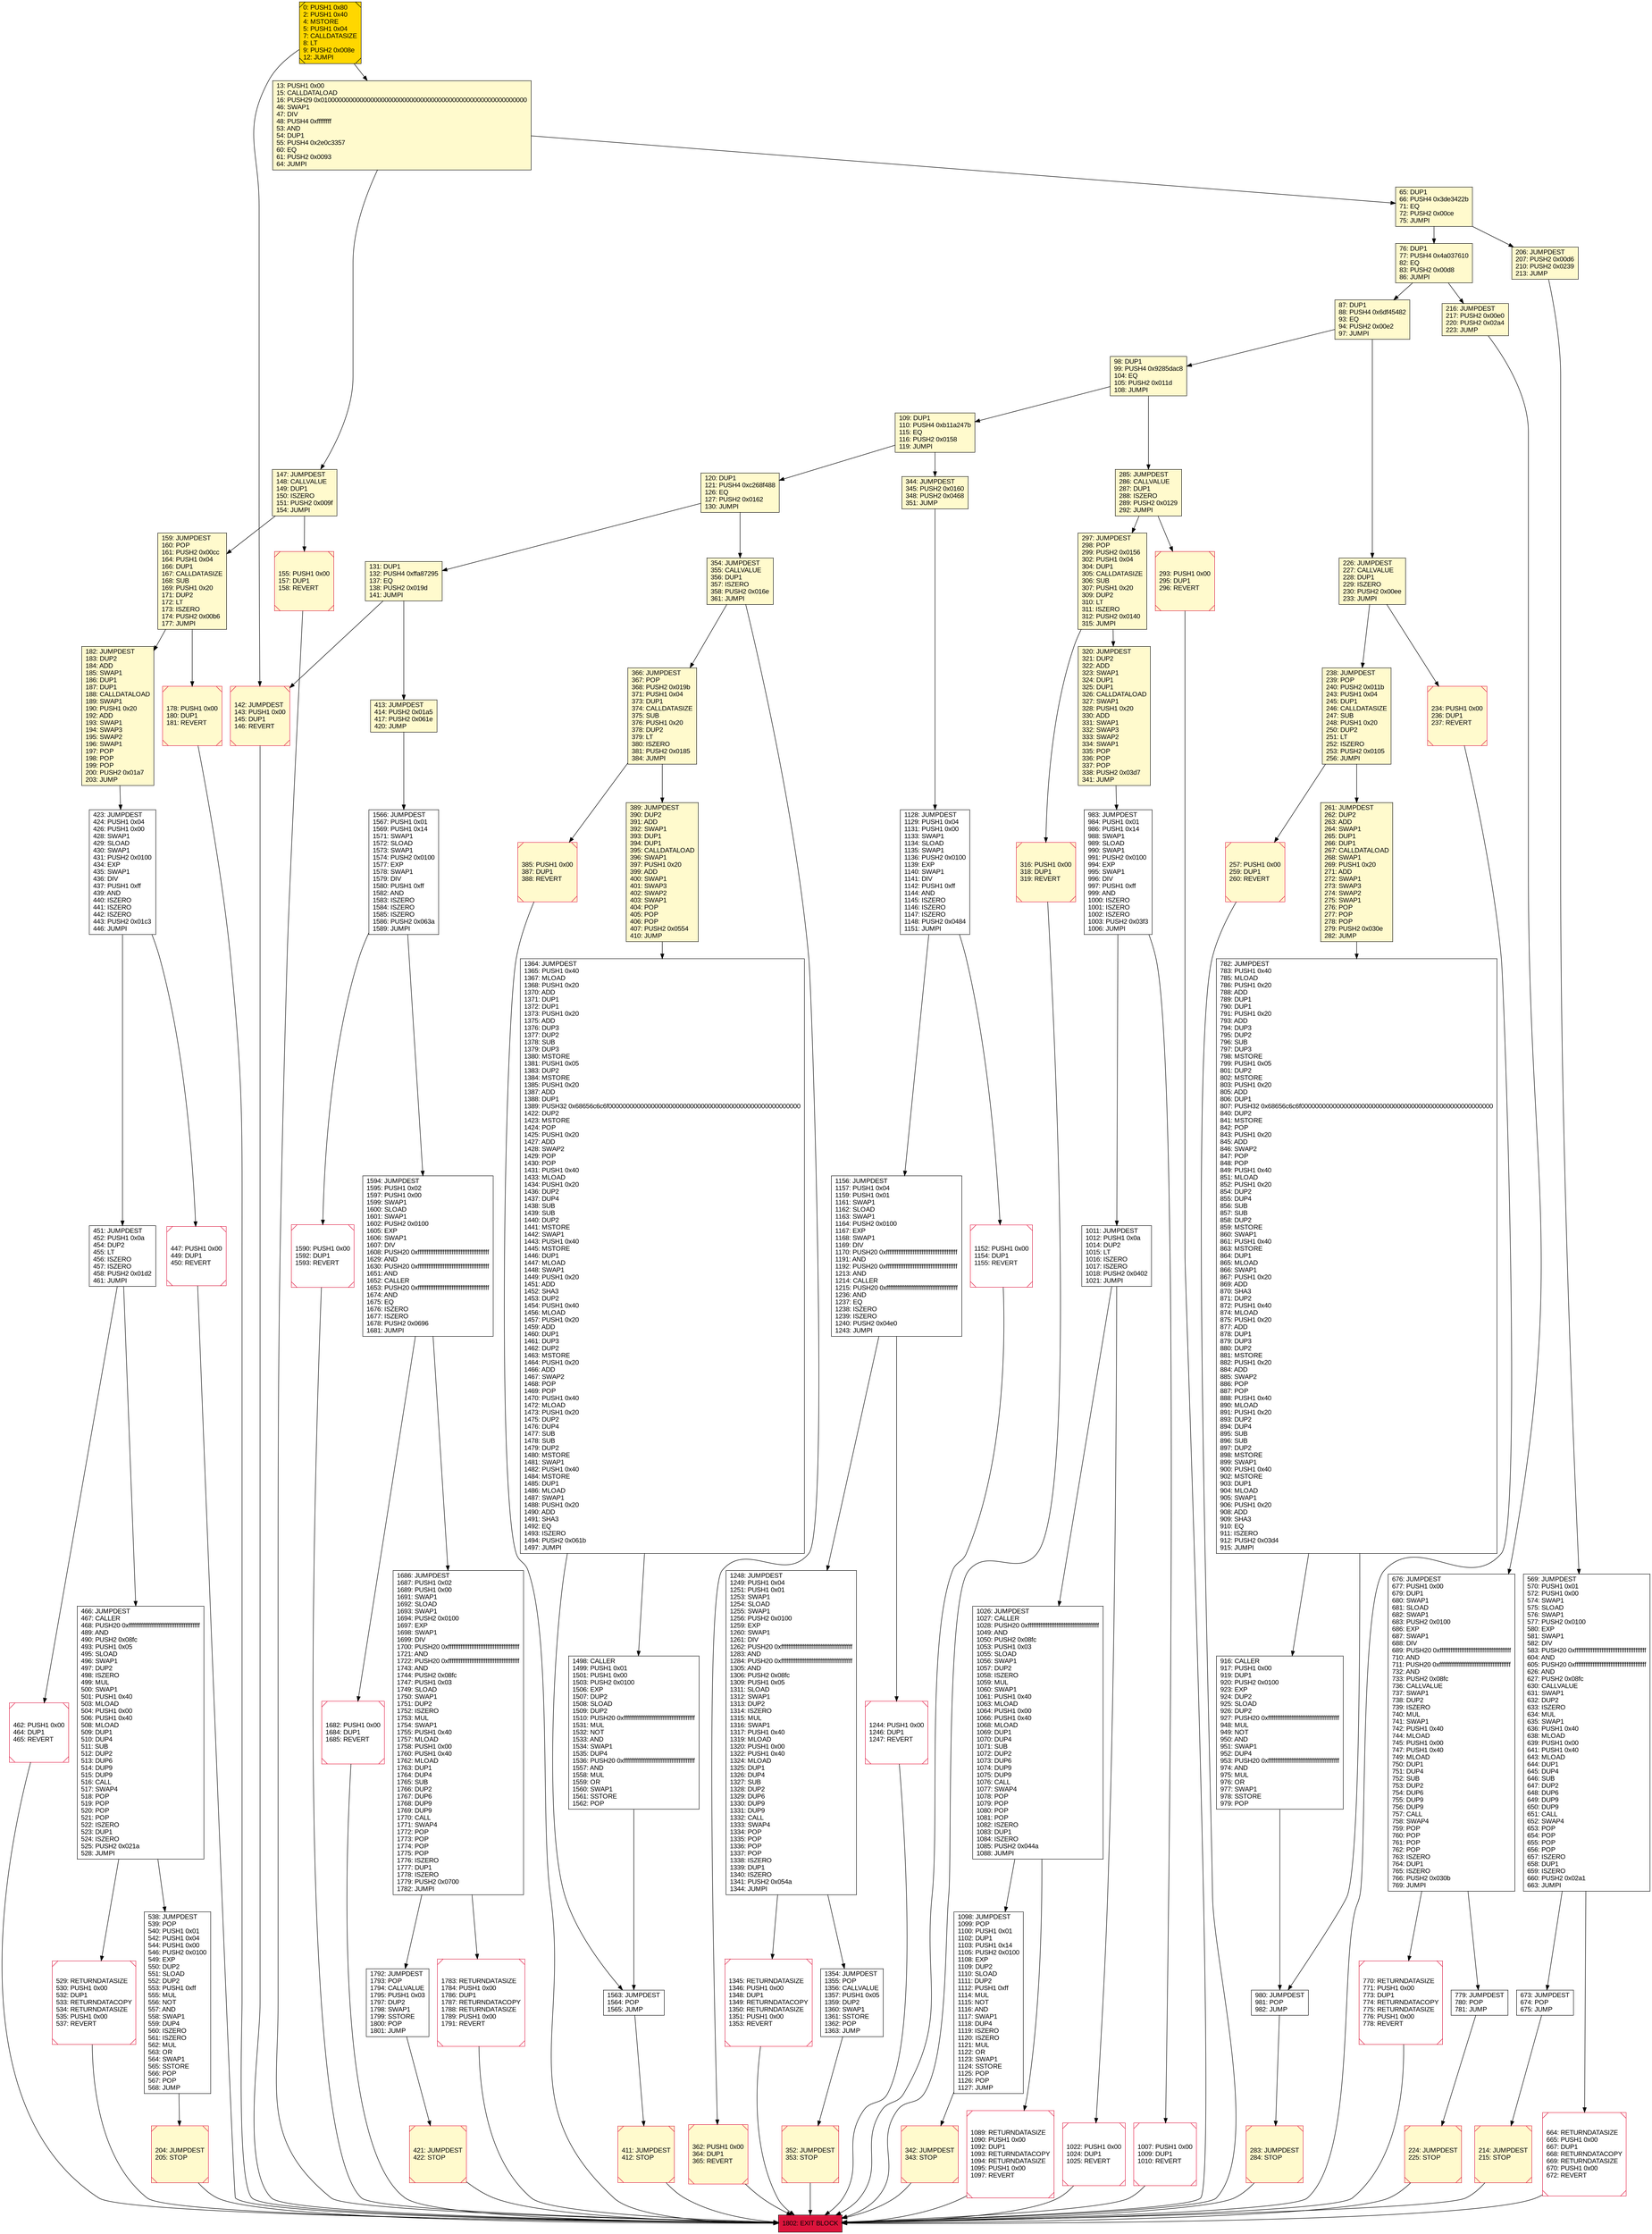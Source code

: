 digraph G {
bgcolor=transparent rankdir=UD;
node [shape=box style=filled color=black fillcolor=white fontname=arial fontcolor=black];
1364 [label="1364: JUMPDEST\l1365: PUSH1 0x40\l1367: MLOAD\l1368: PUSH1 0x20\l1370: ADD\l1371: DUP1\l1372: DUP1\l1373: PUSH1 0x20\l1375: ADD\l1376: DUP3\l1377: DUP2\l1378: SUB\l1379: DUP3\l1380: MSTORE\l1381: PUSH1 0x05\l1383: DUP2\l1384: MSTORE\l1385: PUSH1 0x20\l1387: ADD\l1388: DUP1\l1389: PUSH32 0x68656c6c6f000000000000000000000000000000000000000000000000000000\l1422: DUP2\l1423: MSTORE\l1424: POP\l1425: PUSH1 0x20\l1427: ADD\l1428: SWAP2\l1429: POP\l1430: POP\l1431: PUSH1 0x40\l1433: MLOAD\l1434: PUSH1 0x20\l1436: DUP2\l1437: DUP4\l1438: SUB\l1439: SUB\l1440: DUP2\l1441: MSTORE\l1442: SWAP1\l1443: PUSH1 0x40\l1445: MSTORE\l1446: DUP1\l1447: MLOAD\l1448: SWAP1\l1449: PUSH1 0x20\l1451: ADD\l1452: SHA3\l1453: DUP2\l1454: PUSH1 0x40\l1456: MLOAD\l1457: PUSH1 0x20\l1459: ADD\l1460: DUP1\l1461: DUP3\l1462: DUP2\l1463: MSTORE\l1464: PUSH1 0x20\l1466: ADD\l1467: SWAP2\l1468: POP\l1469: POP\l1470: PUSH1 0x40\l1472: MLOAD\l1473: PUSH1 0x20\l1475: DUP2\l1476: DUP4\l1477: SUB\l1478: SUB\l1479: DUP2\l1480: MSTORE\l1481: SWAP1\l1482: PUSH1 0x40\l1484: MSTORE\l1485: DUP1\l1486: MLOAD\l1487: SWAP1\l1488: PUSH1 0x20\l1490: ADD\l1491: SHA3\l1492: EQ\l1493: ISZERO\l1494: PUSH2 0x061b\l1497: JUMPI\l" ];
664 [label="664: RETURNDATASIZE\l665: PUSH1 0x00\l667: DUP1\l668: RETURNDATACOPY\l669: RETURNDATASIZE\l670: PUSH1 0x00\l672: REVERT\l" shape=Msquare color=crimson ];
76 [label="76: DUP1\l77: PUSH4 0x4a037610\l82: EQ\l83: PUSH2 0x00d8\l86: JUMPI\l" fillcolor=lemonchiffon ];
87 [label="87: DUP1\l88: PUSH4 0x6df45482\l93: EQ\l94: PUSH2 0x00e2\l97: JUMPI\l" fillcolor=lemonchiffon ];
159 [label="159: JUMPDEST\l160: POP\l161: PUSH2 0x00cc\l164: PUSH1 0x04\l166: DUP1\l167: CALLDATASIZE\l168: SUB\l169: PUSH1 0x20\l171: DUP2\l172: LT\l173: ISZERO\l174: PUSH2 0x00b6\l177: JUMPI\l" fillcolor=lemonchiffon ];
293 [label="293: PUSH1 0x00\l295: DUP1\l296: REVERT\l" fillcolor=lemonchiffon shape=Msquare color=crimson ];
673 [label="673: JUMPDEST\l674: POP\l675: JUMP\l" ];
147 [label="147: JUMPDEST\l148: CALLVALUE\l149: DUP1\l150: ISZERO\l151: PUSH2 0x009f\l154: JUMPI\l" fillcolor=lemonchiffon ];
285 [label="285: JUMPDEST\l286: CALLVALUE\l287: DUP1\l288: ISZERO\l289: PUSH2 0x0129\l292: JUMPI\l" fillcolor=lemonchiffon ];
1802 [label="1802: EXIT BLOCK\l" fillcolor=crimson ];
529 [label="529: RETURNDATASIZE\l530: PUSH1 0x00\l532: DUP1\l533: RETURNDATACOPY\l534: RETURNDATASIZE\l535: PUSH1 0x00\l537: REVERT\l" shape=Msquare color=crimson ];
142 [label="142: JUMPDEST\l143: PUSH1 0x00\l145: DUP1\l146: REVERT\l" fillcolor=lemonchiffon shape=Msquare color=crimson ];
423 [label="423: JUMPDEST\l424: PUSH1 0x04\l426: PUSH1 0x00\l428: SWAP1\l429: SLOAD\l430: SWAP1\l431: PUSH2 0x0100\l434: EXP\l435: SWAP1\l436: DIV\l437: PUSH1 0xff\l439: AND\l440: ISZERO\l441: ISZERO\l442: ISZERO\l443: PUSH2 0x01c3\l446: JUMPI\l" ];
354 [label="354: JUMPDEST\l355: CALLVALUE\l356: DUP1\l357: ISZERO\l358: PUSH2 0x016e\l361: JUMPI\l" fillcolor=lemonchiffon ];
283 [label="283: JUMPDEST\l284: STOP\l" fillcolor=lemonchiffon shape=Msquare color=crimson ];
411 [label="411: JUMPDEST\l412: STOP\l" fillcolor=lemonchiffon shape=Msquare color=crimson ];
1566 [label="1566: JUMPDEST\l1567: PUSH1 0x01\l1569: PUSH1 0x14\l1571: SWAP1\l1572: SLOAD\l1573: SWAP1\l1574: PUSH2 0x0100\l1577: EXP\l1578: SWAP1\l1579: DIV\l1580: PUSH1 0xff\l1582: AND\l1583: ISZERO\l1584: ISZERO\l1585: ISZERO\l1586: PUSH2 0x063a\l1589: JUMPI\l" ];
65 [label="65: DUP1\l66: PUSH4 0x3de3422b\l71: EQ\l72: PUSH2 0x00ce\l75: JUMPI\l" fillcolor=lemonchiffon ];
261 [label="261: JUMPDEST\l262: DUP2\l263: ADD\l264: SWAP1\l265: DUP1\l266: DUP1\l267: CALLDATALOAD\l268: SWAP1\l269: PUSH1 0x20\l271: ADD\l272: SWAP1\l273: SWAP3\l274: SWAP2\l275: SWAP1\l276: POP\l277: POP\l278: POP\l279: PUSH2 0x030e\l282: JUMP\l" fillcolor=lemonchiffon ];
178 [label="178: PUSH1 0x00\l180: DUP1\l181: REVERT\l" fillcolor=lemonchiffon shape=Msquare color=crimson ];
1590 [label="1590: PUSH1 0x00\l1592: DUP1\l1593: REVERT\l" shape=Msquare color=crimson ];
1686 [label="1686: JUMPDEST\l1687: PUSH1 0x02\l1689: PUSH1 0x00\l1691: SWAP1\l1692: SLOAD\l1693: SWAP1\l1694: PUSH2 0x0100\l1697: EXP\l1698: SWAP1\l1699: DIV\l1700: PUSH20 0xffffffffffffffffffffffffffffffffffffffff\l1721: AND\l1722: PUSH20 0xffffffffffffffffffffffffffffffffffffffff\l1743: AND\l1744: PUSH2 0x08fc\l1747: PUSH1 0x03\l1749: SLOAD\l1750: SWAP1\l1751: DUP2\l1752: ISZERO\l1753: MUL\l1754: SWAP1\l1755: PUSH1 0x40\l1757: MLOAD\l1758: PUSH1 0x00\l1760: PUSH1 0x40\l1762: MLOAD\l1763: DUP1\l1764: DUP4\l1765: SUB\l1766: DUP2\l1767: DUP6\l1768: DUP9\l1769: DUP9\l1770: CALL\l1771: SWAP4\l1772: POP\l1773: POP\l1774: POP\l1775: POP\l1776: ISZERO\l1777: DUP1\l1778: ISZERO\l1779: PUSH2 0x0700\l1782: JUMPI\l" ];
344 [label="344: JUMPDEST\l345: PUSH2 0x0160\l348: PUSH2 0x0468\l351: JUMP\l" fillcolor=lemonchiffon ];
770 [label="770: RETURNDATASIZE\l771: PUSH1 0x00\l773: DUP1\l774: RETURNDATACOPY\l775: RETURNDATASIZE\l776: PUSH1 0x00\l778: REVERT\l" shape=Msquare color=crimson ];
916 [label="916: CALLER\l917: PUSH1 0x00\l919: DUP1\l920: PUSH2 0x0100\l923: EXP\l924: DUP2\l925: SLOAD\l926: DUP2\l927: PUSH20 0xffffffffffffffffffffffffffffffffffffffff\l948: MUL\l949: NOT\l950: AND\l951: SWAP1\l952: DUP4\l953: PUSH20 0xffffffffffffffffffffffffffffffffffffffff\l974: AND\l975: MUL\l976: OR\l977: SWAP1\l978: SSTORE\l979: POP\l" ];
316 [label="316: PUSH1 0x00\l318: DUP1\l319: REVERT\l" fillcolor=lemonchiffon shape=Msquare color=crimson ];
447 [label="447: PUSH1 0x00\l449: DUP1\l450: REVERT\l" shape=Msquare color=crimson ];
257 [label="257: PUSH1 0x00\l259: DUP1\l260: REVERT\l" fillcolor=lemonchiffon shape=Msquare color=crimson ];
385 [label="385: PUSH1 0x00\l387: DUP1\l388: REVERT\l" fillcolor=lemonchiffon shape=Msquare color=crimson ];
1152 [label="1152: PUSH1 0x00\l1154: DUP1\l1155: REVERT\l" shape=Msquare color=crimson ];
109 [label="109: DUP1\l110: PUSH4 0xb11a247b\l115: EQ\l116: PUSH2 0x0158\l119: JUMPI\l" fillcolor=lemonchiffon ];
216 [label="216: JUMPDEST\l217: PUSH2 0x00e0\l220: PUSH2 0x02a4\l223: JUMP\l" fillcolor=lemonchiffon ];
297 [label="297: JUMPDEST\l298: POP\l299: PUSH2 0x0156\l302: PUSH1 0x04\l304: DUP1\l305: CALLDATASIZE\l306: SUB\l307: PUSH1 0x20\l309: DUP2\l310: LT\l311: ISZERO\l312: PUSH2 0x0140\l315: JUMPI\l" fillcolor=lemonchiffon ];
538 [label="538: JUMPDEST\l539: POP\l540: PUSH1 0x01\l542: PUSH1 0x04\l544: PUSH1 0x00\l546: PUSH2 0x0100\l549: EXP\l550: DUP2\l551: SLOAD\l552: DUP2\l553: PUSH1 0xff\l555: MUL\l556: NOT\l557: AND\l558: SWAP1\l559: DUP4\l560: ISZERO\l561: ISZERO\l562: MUL\l563: OR\l564: SWAP1\l565: SSTORE\l566: POP\l567: POP\l568: JUMP\l" ];
1354 [label="1354: JUMPDEST\l1355: POP\l1356: CALLVALUE\l1357: PUSH1 0x05\l1359: DUP2\l1360: SWAP1\l1361: SSTORE\l1362: POP\l1363: JUMP\l" ];
1594 [label="1594: JUMPDEST\l1595: PUSH1 0x02\l1597: PUSH1 0x00\l1599: SWAP1\l1600: SLOAD\l1601: SWAP1\l1602: PUSH2 0x0100\l1605: EXP\l1606: SWAP1\l1607: DIV\l1608: PUSH20 0xffffffffffffffffffffffffffffffffffffffff\l1629: AND\l1630: PUSH20 0xffffffffffffffffffffffffffffffffffffffff\l1651: AND\l1652: CALLER\l1653: PUSH20 0xffffffffffffffffffffffffffffffffffffffff\l1674: AND\l1675: EQ\l1676: ISZERO\l1677: ISZERO\l1678: PUSH2 0x0696\l1681: JUMPI\l" ];
779 [label="779: JUMPDEST\l780: POP\l781: JUMP\l" ];
421 [label="421: JUMPDEST\l422: STOP\l" fillcolor=lemonchiffon shape=Msquare color=crimson ];
1682 [label="1682: PUSH1 0x00\l1684: DUP1\l1685: REVERT\l" shape=Msquare color=crimson ];
983 [label="983: JUMPDEST\l984: PUSH1 0x01\l986: PUSH1 0x14\l988: SWAP1\l989: SLOAD\l990: SWAP1\l991: PUSH2 0x0100\l994: EXP\l995: SWAP1\l996: DIV\l997: PUSH1 0xff\l999: AND\l1000: ISZERO\l1001: ISZERO\l1002: ISZERO\l1003: PUSH2 0x03f3\l1006: JUMPI\l" ];
1098 [label="1098: JUMPDEST\l1099: POP\l1100: PUSH1 0x01\l1102: DUP1\l1103: PUSH1 0x14\l1105: PUSH2 0x0100\l1108: EXP\l1109: DUP2\l1110: SLOAD\l1111: DUP2\l1112: PUSH1 0xff\l1114: MUL\l1115: NOT\l1116: AND\l1117: SWAP1\l1118: DUP4\l1119: ISZERO\l1120: ISZERO\l1121: MUL\l1122: OR\l1123: SWAP1\l1124: SSTORE\l1125: POP\l1126: POP\l1127: JUMP\l" ];
155 [label="155: PUSH1 0x00\l157: DUP1\l158: REVERT\l" fillcolor=lemonchiffon shape=Msquare color=crimson ];
1248 [label="1248: JUMPDEST\l1249: PUSH1 0x04\l1251: PUSH1 0x01\l1253: SWAP1\l1254: SLOAD\l1255: SWAP1\l1256: PUSH2 0x0100\l1259: EXP\l1260: SWAP1\l1261: DIV\l1262: PUSH20 0xffffffffffffffffffffffffffffffffffffffff\l1283: AND\l1284: PUSH20 0xffffffffffffffffffffffffffffffffffffffff\l1305: AND\l1306: PUSH2 0x08fc\l1309: PUSH1 0x05\l1311: SLOAD\l1312: SWAP1\l1313: DUP2\l1314: ISZERO\l1315: MUL\l1316: SWAP1\l1317: PUSH1 0x40\l1319: MLOAD\l1320: PUSH1 0x00\l1322: PUSH1 0x40\l1324: MLOAD\l1325: DUP1\l1326: DUP4\l1327: SUB\l1328: DUP2\l1329: DUP6\l1330: DUP9\l1331: DUP9\l1332: CALL\l1333: SWAP4\l1334: POP\l1335: POP\l1336: POP\l1337: POP\l1338: ISZERO\l1339: DUP1\l1340: ISZERO\l1341: PUSH2 0x054a\l1344: JUMPI\l" ];
182 [label="182: JUMPDEST\l183: DUP2\l184: ADD\l185: SWAP1\l186: DUP1\l187: DUP1\l188: CALLDATALOAD\l189: SWAP1\l190: PUSH1 0x20\l192: ADD\l193: SWAP1\l194: SWAP3\l195: SWAP2\l196: SWAP1\l197: POP\l198: POP\l199: POP\l200: PUSH2 0x01a7\l203: JUMP\l" fillcolor=lemonchiffon ];
1563 [label="1563: JUMPDEST\l1564: POP\l1565: JUMP\l" ];
1792 [label="1792: JUMPDEST\l1793: POP\l1794: CALLVALUE\l1795: PUSH1 0x03\l1797: DUP2\l1798: SWAP1\l1799: SSTORE\l1800: POP\l1801: JUMP\l" ];
413 [label="413: JUMPDEST\l414: PUSH2 0x01a5\l417: PUSH2 0x061e\l420: JUMP\l" fillcolor=lemonchiffon ];
214 [label="214: JUMPDEST\l215: STOP\l" fillcolor=lemonchiffon shape=Msquare color=crimson ];
676 [label="676: JUMPDEST\l677: PUSH1 0x00\l679: DUP1\l680: SWAP1\l681: SLOAD\l682: SWAP1\l683: PUSH2 0x0100\l686: EXP\l687: SWAP1\l688: DIV\l689: PUSH20 0xffffffffffffffffffffffffffffffffffffffff\l710: AND\l711: PUSH20 0xffffffffffffffffffffffffffffffffffffffff\l732: AND\l733: PUSH2 0x08fc\l736: CALLVALUE\l737: SWAP1\l738: DUP2\l739: ISZERO\l740: MUL\l741: SWAP1\l742: PUSH1 0x40\l744: MLOAD\l745: PUSH1 0x00\l747: PUSH1 0x40\l749: MLOAD\l750: DUP1\l751: DUP4\l752: SUB\l753: DUP2\l754: DUP6\l755: DUP9\l756: DUP9\l757: CALL\l758: SWAP4\l759: POP\l760: POP\l761: POP\l762: POP\l763: ISZERO\l764: DUP1\l765: ISZERO\l766: PUSH2 0x030b\l769: JUMPI\l" ];
342 [label="342: JUMPDEST\l343: STOP\l" fillcolor=lemonchiffon shape=Msquare color=crimson ];
320 [label="320: JUMPDEST\l321: DUP2\l322: ADD\l323: SWAP1\l324: DUP1\l325: DUP1\l326: CALLDATALOAD\l327: SWAP1\l328: PUSH1 0x20\l330: ADD\l331: SWAP1\l332: SWAP3\l333: SWAP2\l334: SWAP1\l335: POP\l336: POP\l337: POP\l338: PUSH2 0x03d7\l341: JUMP\l" fillcolor=lemonchiffon ];
1128 [label="1128: JUMPDEST\l1129: PUSH1 0x04\l1131: PUSH1 0x00\l1133: SWAP1\l1134: SLOAD\l1135: SWAP1\l1136: PUSH2 0x0100\l1139: EXP\l1140: SWAP1\l1141: DIV\l1142: PUSH1 0xff\l1144: AND\l1145: ISZERO\l1146: ISZERO\l1147: ISZERO\l1148: PUSH2 0x0484\l1151: JUMPI\l" ];
466 [label="466: JUMPDEST\l467: CALLER\l468: PUSH20 0xffffffffffffffffffffffffffffffffffffffff\l489: AND\l490: PUSH2 0x08fc\l493: PUSH1 0x05\l495: SLOAD\l496: SWAP1\l497: DUP2\l498: ISZERO\l499: MUL\l500: SWAP1\l501: PUSH1 0x40\l503: MLOAD\l504: PUSH1 0x00\l506: PUSH1 0x40\l508: MLOAD\l509: DUP1\l510: DUP4\l511: SUB\l512: DUP2\l513: DUP6\l514: DUP9\l515: DUP9\l516: CALL\l517: SWAP4\l518: POP\l519: POP\l520: POP\l521: POP\l522: ISZERO\l523: DUP1\l524: ISZERO\l525: PUSH2 0x021a\l528: JUMPI\l" ];
234 [label="234: PUSH1 0x00\l236: DUP1\l237: REVERT\l" fillcolor=lemonchiffon shape=Msquare color=crimson ];
362 [label="362: PUSH1 0x00\l364: DUP1\l365: REVERT\l" fillcolor=lemonchiffon shape=Msquare color=crimson ];
1007 [label="1007: PUSH1 0x00\l1009: DUP1\l1010: REVERT\l" shape=Msquare color=crimson ];
98 [label="98: DUP1\l99: PUSH4 0x9285dac8\l104: EQ\l105: PUSH2 0x011d\l108: JUMPI\l" fillcolor=lemonchiffon ];
1156 [label="1156: JUMPDEST\l1157: PUSH1 0x04\l1159: PUSH1 0x01\l1161: SWAP1\l1162: SLOAD\l1163: SWAP1\l1164: PUSH2 0x0100\l1167: EXP\l1168: SWAP1\l1169: DIV\l1170: PUSH20 0xffffffffffffffffffffffffffffffffffffffff\l1191: AND\l1192: PUSH20 0xffffffffffffffffffffffffffffffffffffffff\l1213: AND\l1214: CALLER\l1215: PUSH20 0xffffffffffffffffffffffffffffffffffffffff\l1236: AND\l1237: EQ\l1238: ISZERO\l1239: ISZERO\l1240: PUSH2 0x04e0\l1243: JUMPI\l" ];
204 [label="204: JUMPDEST\l205: STOP\l" fillcolor=lemonchiffon shape=Msquare color=crimson ];
389 [label="389: JUMPDEST\l390: DUP2\l391: ADD\l392: SWAP1\l393: DUP1\l394: DUP1\l395: CALLDATALOAD\l396: SWAP1\l397: PUSH1 0x20\l399: ADD\l400: SWAP1\l401: SWAP3\l402: SWAP2\l403: SWAP1\l404: POP\l405: POP\l406: POP\l407: PUSH2 0x0554\l410: JUMP\l" fillcolor=lemonchiffon ];
1089 [label="1089: RETURNDATASIZE\l1090: PUSH1 0x00\l1092: DUP1\l1093: RETURNDATACOPY\l1094: RETURNDATASIZE\l1095: PUSH1 0x00\l1097: REVERT\l" shape=Msquare color=crimson ];
1345 [label="1345: RETURNDATASIZE\l1346: PUSH1 0x00\l1348: DUP1\l1349: RETURNDATACOPY\l1350: RETURNDATASIZE\l1351: PUSH1 0x00\l1353: REVERT\l" shape=Msquare color=crimson ];
131 [label="131: DUP1\l132: PUSH4 0xffa87295\l137: EQ\l138: PUSH2 0x019d\l141: JUMPI\l" fillcolor=lemonchiffon ];
1498 [label="1498: CALLER\l1499: PUSH1 0x01\l1501: PUSH1 0x00\l1503: PUSH2 0x0100\l1506: EXP\l1507: DUP2\l1508: SLOAD\l1509: DUP2\l1510: PUSH20 0xffffffffffffffffffffffffffffffffffffffff\l1531: MUL\l1532: NOT\l1533: AND\l1534: SWAP1\l1535: DUP4\l1536: PUSH20 0xffffffffffffffffffffffffffffffffffffffff\l1557: AND\l1558: MUL\l1559: OR\l1560: SWAP1\l1561: SSTORE\l1562: POP\l" ];
1022 [label="1022: PUSH1 0x00\l1024: DUP1\l1025: REVERT\l" shape=Msquare color=crimson ];
206 [label="206: JUMPDEST\l207: PUSH2 0x00d6\l210: PUSH2 0x0239\l213: JUMP\l" fillcolor=lemonchiffon ];
569 [label="569: JUMPDEST\l570: PUSH1 0x01\l572: PUSH1 0x00\l574: SWAP1\l575: SLOAD\l576: SWAP1\l577: PUSH2 0x0100\l580: EXP\l581: SWAP1\l582: DIV\l583: PUSH20 0xffffffffffffffffffffffffffffffffffffffff\l604: AND\l605: PUSH20 0xffffffffffffffffffffffffffffffffffffffff\l626: AND\l627: PUSH2 0x08fc\l630: CALLVALUE\l631: SWAP1\l632: DUP2\l633: ISZERO\l634: MUL\l635: SWAP1\l636: PUSH1 0x40\l638: MLOAD\l639: PUSH1 0x00\l641: PUSH1 0x40\l643: MLOAD\l644: DUP1\l645: DUP4\l646: SUB\l647: DUP2\l648: DUP6\l649: DUP9\l650: DUP9\l651: CALL\l652: SWAP4\l653: POP\l654: POP\l655: POP\l656: POP\l657: ISZERO\l658: DUP1\l659: ISZERO\l660: PUSH2 0x02a1\l663: JUMPI\l" ];
451 [label="451: JUMPDEST\l452: PUSH1 0x0a\l454: DUP2\l455: LT\l456: ISZERO\l457: ISZERO\l458: PUSH2 0x01d2\l461: JUMPI\l" ];
226 [label="226: JUMPDEST\l227: CALLVALUE\l228: DUP1\l229: ISZERO\l230: PUSH2 0x00ee\l233: JUMPI\l" fillcolor=lemonchiffon ];
366 [label="366: JUMPDEST\l367: POP\l368: PUSH2 0x019b\l371: PUSH1 0x04\l373: DUP1\l374: CALLDATASIZE\l375: SUB\l376: PUSH1 0x20\l378: DUP2\l379: LT\l380: ISZERO\l381: PUSH2 0x0185\l384: JUMPI\l" fillcolor=lemonchiffon ];
13 [label="13: PUSH1 0x00\l15: CALLDATALOAD\l16: PUSH29 0x0100000000000000000000000000000000000000000000000000000000\l46: SWAP1\l47: DIV\l48: PUSH4 0xffffffff\l53: AND\l54: DUP1\l55: PUSH4 0x2e0c3357\l60: EQ\l61: PUSH2 0x0093\l64: JUMPI\l" fillcolor=lemonchiffon ];
1026 [label="1026: JUMPDEST\l1027: CALLER\l1028: PUSH20 0xffffffffffffffffffffffffffffffffffffffff\l1049: AND\l1050: PUSH2 0x08fc\l1053: PUSH1 0x03\l1055: SLOAD\l1056: SWAP1\l1057: DUP2\l1058: ISZERO\l1059: MUL\l1060: SWAP1\l1061: PUSH1 0x40\l1063: MLOAD\l1064: PUSH1 0x00\l1066: PUSH1 0x40\l1068: MLOAD\l1069: DUP1\l1070: DUP4\l1071: SUB\l1072: DUP2\l1073: DUP6\l1074: DUP9\l1075: DUP9\l1076: CALL\l1077: SWAP4\l1078: POP\l1079: POP\l1080: POP\l1081: POP\l1082: ISZERO\l1083: DUP1\l1084: ISZERO\l1085: PUSH2 0x044a\l1088: JUMPI\l" ];
1783 [label="1783: RETURNDATASIZE\l1784: PUSH1 0x00\l1786: DUP1\l1787: RETURNDATACOPY\l1788: RETURNDATASIZE\l1789: PUSH1 0x00\l1791: REVERT\l" shape=Msquare color=crimson ];
462 [label="462: PUSH1 0x00\l464: DUP1\l465: REVERT\l" shape=Msquare color=crimson ];
120 [label="120: DUP1\l121: PUSH4 0xc268f488\l126: EQ\l127: PUSH2 0x0162\l130: JUMPI\l" fillcolor=lemonchiffon ];
782 [label="782: JUMPDEST\l783: PUSH1 0x40\l785: MLOAD\l786: PUSH1 0x20\l788: ADD\l789: DUP1\l790: DUP1\l791: PUSH1 0x20\l793: ADD\l794: DUP3\l795: DUP2\l796: SUB\l797: DUP3\l798: MSTORE\l799: PUSH1 0x05\l801: DUP2\l802: MSTORE\l803: PUSH1 0x20\l805: ADD\l806: DUP1\l807: PUSH32 0x68656c6c6f000000000000000000000000000000000000000000000000000000\l840: DUP2\l841: MSTORE\l842: POP\l843: PUSH1 0x20\l845: ADD\l846: SWAP2\l847: POP\l848: POP\l849: PUSH1 0x40\l851: MLOAD\l852: PUSH1 0x20\l854: DUP2\l855: DUP4\l856: SUB\l857: SUB\l858: DUP2\l859: MSTORE\l860: SWAP1\l861: PUSH1 0x40\l863: MSTORE\l864: DUP1\l865: MLOAD\l866: SWAP1\l867: PUSH1 0x20\l869: ADD\l870: SHA3\l871: DUP2\l872: PUSH1 0x40\l874: MLOAD\l875: PUSH1 0x20\l877: ADD\l878: DUP1\l879: DUP3\l880: DUP2\l881: MSTORE\l882: PUSH1 0x20\l884: ADD\l885: SWAP2\l886: POP\l887: POP\l888: PUSH1 0x40\l890: MLOAD\l891: PUSH1 0x20\l893: DUP2\l894: DUP4\l895: SUB\l896: SUB\l897: DUP2\l898: MSTORE\l899: SWAP1\l900: PUSH1 0x40\l902: MSTORE\l903: DUP1\l904: MLOAD\l905: SWAP1\l906: PUSH1 0x20\l908: ADD\l909: SHA3\l910: EQ\l911: ISZERO\l912: PUSH2 0x03d4\l915: JUMPI\l" ];
238 [label="238: JUMPDEST\l239: POP\l240: PUSH2 0x011b\l243: PUSH1 0x04\l245: DUP1\l246: CALLDATASIZE\l247: SUB\l248: PUSH1 0x20\l250: DUP2\l251: LT\l252: ISZERO\l253: PUSH2 0x0105\l256: JUMPI\l" fillcolor=lemonchiffon ];
980 [label="980: JUMPDEST\l981: POP\l982: JUMP\l" ];
224 [label="224: JUMPDEST\l225: STOP\l" fillcolor=lemonchiffon shape=Msquare color=crimson ];
352 [label="352: JUMPDEST\l353: STOP\l" fillcolor=lemonchiffon shape=Msquare color=crimson ];
0 [label="0: PUSH1 0x80\l2: PUSH1 0x40\l4: MSTORE\l5: PUSH1 0x04\l7: CALLDATASIZE\l8: LT\l9: PUSH2 0x008e\l12: JUMPI\l" fillcolor=lemonchiffon shape=Msquare fillcolor=gold ];
1244 [label="1244: PUSH1 0x00\l1246: DUP1\l1247: REVERT\l" shape=Msquare color=crimson ];
1011 [label="1011: JUMPDEST\l1012: PUSH1 0x0a\l1014: DUP2\l1015: LT\l1016: ISZERO\l1017: ISZERO\l1018: PUSH2 0x0402\l1021: JUMPI\l" ];
76 -> 87;
529 -> 1802;
206 -> 569;
782 -> 980;
411 -> 1802;
451 -> 462;
147 -> 159;
1792 -> 421;
1248 -> 1354;
770 -> 1802;
447 -> 1802;
1566 -> 1590;
131 -> 413;
178 -> 1802;
0 -> 13;
1011 -> 1022;
285 -> 297;
1566 -> 1594;
385 -> 1802;
1152 -> 1802;
226 -> 234;
1156 -> 1244;
155 -> 1802;
1563 -> 411;
1682 -> 1802;
421 -> 1802;
1364 -> 1563;
1594 -> 1686;
234 -> 1802;
1007 -> 1802;
98 -> 285;
354 -> 362;
214 -> 1802;
87 -> 98;
1089 -> 1802;
1345 -> 1802;
204 -> 1802;
238 -> 257;
1022 -> 1802;
389 -> 1364;
779 -> 224;
1026 -> 1098;
344 -> 1128;
1248 -> 1345;
569 -> 664;
13 -> 147;
87 -> 226;
462 -> 1802;
354 -> 366;
569 -> 673;
98 -> 109;
1156 -> 1248;
216 -> 676;
65 -> 206;
538 -> 204;
320 -> 983;
1098 -> 342;
1244 -> 1802;
13 -> 65;
1686 -> 1783;
980 -> 283;
0 -> 142;
224 -> 1802;
120 -> 354;
142 -> 1802;
283 -> 1802;
664 -> 1802;
285 -> 293;
293 -> 1802;
423 -> 447;
1011 -> 1026;
65 -> 76;
226 -> 238;
159 -> 178;
316 -> 1802;
1128 -> 1156;
1594 -> 1682;
1590 -> 1802;
451 -> 466;
120 -> 131;
257 -> 1802;
1686 -> 1792;
76 -> 216;
182 -> 423;
366 -> 389;
147 -> 155;
297 -> 316;
1026 -> 1089;
159 -> 182;
109 -> 344;
362 -> 1802;
673 -> 214;
342 -> 1802;
366 -> 385;
983 -> 1011;
413 -> 1566;
466 -> 529;
131 -> 142;
109 -> 120;
676 -> 770;
1364 -> 1498;
1354 -> 352;
238 -> 261;
261 -> 782;
1128 -> 1152;
1783 -> 1802;
1498 -> 1563;
916 -> 980;
782 -> 916;
297 -> 320;
466 -> 538;
676 -> 779;
423 -> 451;
983 -> 1007;
352 -> 1802;
}